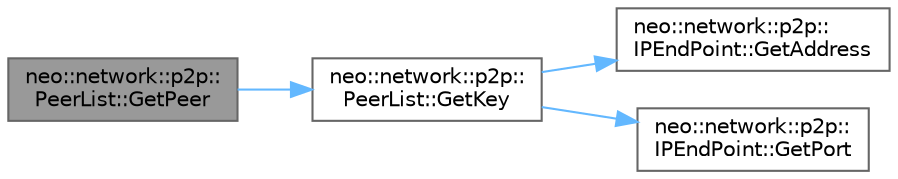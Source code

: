 digraph "neo::network::p2p::PeerList::GetPeer"
{
 // LATEX_PDF_SIZE
  bgcolor="transparent";
  edge [fontname=Helvetica,fontsize=10,labelfontname=Helvetica,labelfontsize=10];
  node [fontname=Helvetica,fontsize=10,shape=box,height=0.2,width=0.4];
  rankdir="LR";
  Node1 [id="Node000001",label="neo::network::p2p::\lPeerList::GetPeer",height=0.2,width=0.4,color="gray40", fillcolor="grey60", style="filled", fontcolor="black",tooltip="Gets a peer by endpoint."];
  Node1 -> Node2 [id="edge4_Node000001_Node000002",color="steelblue1",style="solid",tooltip=" "];
  Node2 [id="Node000002",label="neo::network::p2p::\lPeerList::GetKey",height=0.2,width=0.4,color="grey40", fillcolor="white", style="filled",URL="$classneo_1_1network_1_1p2p_1_1_peer_list.html#a9e77c976acb3a8587c95694b3e2dec2b",tooltip=" "];
  Node2 -> Node3 [id="edge5_Node000002_Node000003",color="steelblue1",style="solid",tooltip=" "];
  Node3 [id="Node000003",label="neo::network::p2p::\lIPEndPoint::GetAddress",height=0.2,width=0.4,color="grey40", fillcolor="white", style="filled",URL="$classneo_1_1network_1_1p2p_1_1_i_p_end_point.html#aed4ca27231117c03bf187c3d69600429",tooltip="Gets the address."];
  Node2 -> Node4 [id="edge6_Node000002_Node000004",color="steelblue1",style="solid",tooltip=" "];
  Node4 [id="Node000004",label="neo::network::p2p::\lIPEndPoint::GetPort",height=0.2,width=0.4,color="grey40", fillcolor="white", style="filled",URL="$classneo_1_1network_1_1p2p_1_1_i_p_end_point.html#a016dba7f929778d7fbb8e024e85fb840",tooltip="Gets the port."];
}
